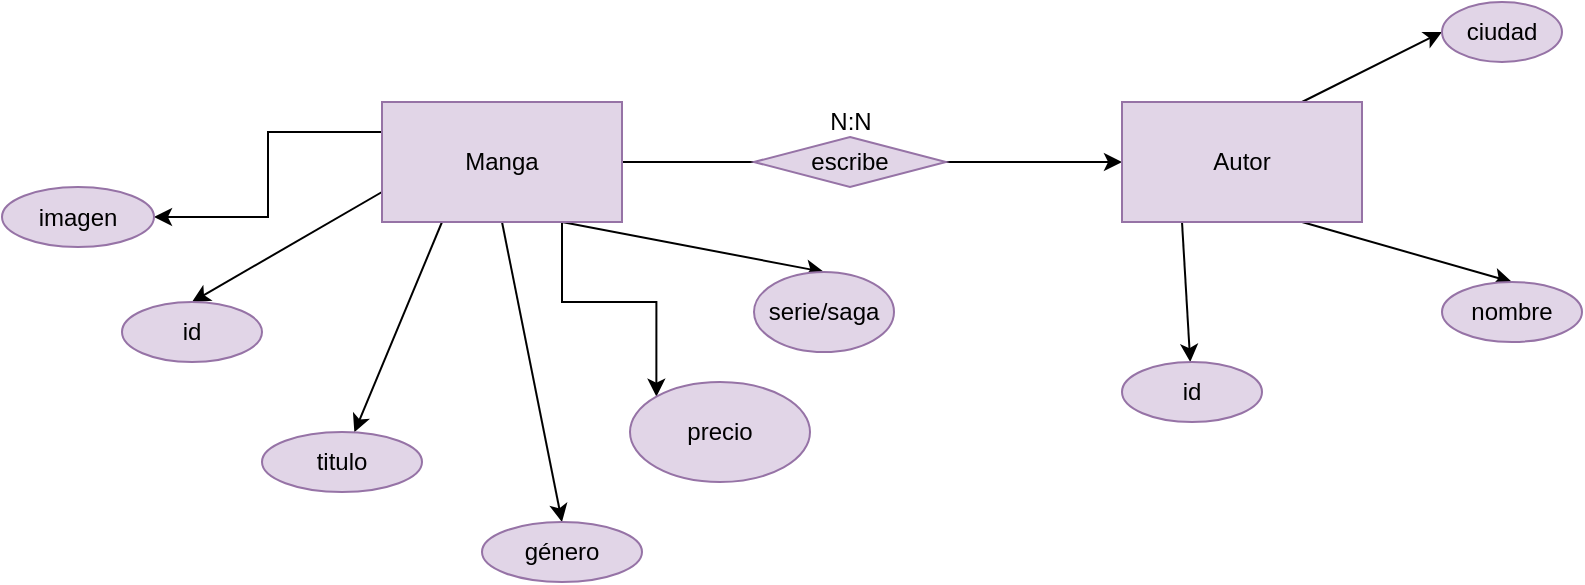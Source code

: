 <mxfile version="15.4.0" type="device"><diagram id="C26A9J33eesyzyVoeMIC" name="Página-1"><mxGraphModel dx="852" dy="486" grid="1" gridSize="10" guides="1" tooltips="1" connect="1" arrows="1" fold="1" page="1" pageScale="1" pageWidth="827" pageHeight="1169" math="0" shadow="0"><root><mxCell id="0"/><mxCell id="1" parent="0"/><mxCell id="KHAd70nO3hJm2-ADLgSc-12" style="edgeStyle=none;rounded=0;orthogonalLoop=1;jettySize=auto;html=1;exitX=0;exitY=0.75;exitDx=0;exitDy=0;entryX=0.5;entryY=0;entryDx=0;entryDy=0;" parent="1" source="KHAd70nO3hJm2-ADLgSc-1" target="KHAd70nO3hJm2-ADLgSc-2" edge="1"><mxGeometry relative="1" as="geometry"/></mxCell><mxCell id="KHAd70nO3hJm2-ADLgSc-13" style="edgeStyle=none;rounded=0;orthogonalLoop=1;jettySize=auto;html=1;exitX=0.25;exitY=1;exitDx=0;exitDy=0;" parent="1" source="KHAd70nO3hJm2-ADLgSc-1" target="KHAd70nO3hJm2-ADLgSc-3" edge="1"><mxGeometry relative="1" as="geometry"/></mxCell><mxCell id="KHAd70nO3hJm2-ADLgSc-14" style="edgeStyle=none;rounded=0;orthogonalLoop=1;jettySize=auto;html=1;exitX=0.5;exitY=1;exitDx=0;exitDy=0;entryX=0.5;entryY=0;entryDx=0;entryDy=0;" parent="1" source="KHAd70nO3hJm2-ADLgSc-1" target="KHAd70nO3hJm2-ADLgSc-4" edge="1"><mxGeometry relative="1" as="geometry"/></mxCell><mxCell id="KHAd70nO3hJm2-ADLgSc-15" style="edgeStyle=none;rounded=0;orthogonalLoop=1;jettySize=auto;html=1;exitX=0.75;exitY=1;exitDx=0;exitDy=0;entryX=0.5;entryY=0;entryDx=0;entryDy=0;" parent="1" source="KHAd70nO3hJm2-ADLgSc-1" target="KHAd70nO3hJm2-ADLgSc-6" edge="1"><mxGeometry relative="1" as="geometry"/></mxCell><mxCell id="KHAd70nO3hJm2-ADLgSc-18" style="edgeStyle=none;rounded=0;orthogonalLoop=1;jettySize=auto;html=1;exitX=1;exitY=0.5;exitDx=0;exitDy=0;entryX=0;entryY=0.5;entryDx=0;entryDy=0;" parent="1" source="KHAd70nO3hJm2-ADLgSc-1" target="KHAd70nO3hJm2-ADLgSc-8" edge="1"><mxGeometry relative="1" as="geometry"/></mxCell><mxCell id="Y0WBxiQT_1WLj4uAKW_w-2" style="edgeStyle=orthogonalEdgeStyle;rounded=0;orthogonalLoop=1;jettySize=auto;html=1;exitX=0.75;exitY=1;exitDx=0;exitDy=0;entryX=0;entryY=0;entryDx=0;entryDy=0;" parent="1" source="KHAd70nO3hJm2-ADLgSc-1" target="Y0WBxiQT_1WLj4uAKW_w-1" edge="1"><mxGeometry relative="1" as="geometry"/></mxCell><mxCell id="bYtpWxCngSrHH4_-Cxeo-2" style="edgeStyle=orthogonalEdgeStyle;rounded=0;orthogonalLoop=1;jettySize=auto;html=1;exitX=0;exitY=0.25;exitDx=0;exitDy=0;" edge="1" parent="1" source="KHAd70nO3hJm2-ADLgSc-1" target="bYtpWxCngSrHH4_-Cxeo-1"><mxGeometry relative="1" as="geometry"/></mxCell><mxCell id="KHAd70nO3hJm2-ADLgSc-1" value="Manga" style="rounded=0;whiteSpace=wrap;html=1;fillColor=#e1d5e7;strokeColor=#9673a6;" parent="1" vertex="1"><mxGeometry x="200" y="90" width="120" height="60" as="geometry"/></mxCell><mxCell id="KHAd70nO3hJm2-ADLgSc-2" value="id" style="ellipse;whiteSpace=wrap;html=1;fillColor=#e1d5e7;strokeColor=#9673a6;" parent="1" vertex="1"><mxGeometry x="70" y="190" width="70" height="30" as="geometry"/></mxCell><mxCell id="KHAd70nO3hJm2-ADLgSc-3" value="titulo" style="ellipse;whiteSpace=wrap;html=1;fillColor=#e1d5e7;strokeColor=#9673a6;" parent="1" vertex="1"><mxGeometry x="140" y="255" width="80" height="30" as="geometry"/></mxCell><mxCell id="KHAd70nO3hJm2-ADLgSc-4" value="género" style="ellipse;whiteSpace=wrap;html=1;fillColor=#e1d5e7;strokeColor=#9673a6;" parent="1" vertex="1"><mxGeometry x="250" y="300" width="80" height="30" as="geometry"/></mxCell><mxCell id="KHAd70nO3hJm2-ADLgSc-6" value="serie/saga" style="ellipse;whiteSpace=wrap;html=1;fillColor=#e1d5e7;strokeColor=#9673a6;" parent="1" vertex="1"><mxGeometry x="386" y="175" width="70" height="40" as="geometry"/></mxCell><mxCell id="KHAd70nO3hJm2-ADLgSc-7" style="edgeStyle=orthogonalEdgeStyle;rounded=0;orthogonalLoop=1;jettySize=auto;html=1;exitX=0.5;exitY=1;exitDx=0;exitDy=0;" parent="1" source="KHAd70nO3hJm2-ADLgSc-6" target="KHAd70nO3hJm2-ADLgSc-6" edge="1"><mxGeometry relative="1" as="geometry"/></mxCell><mxCell id="KHAd70nO3hJm2-ADLgSc-16" style="edgeStyle=none;rounded=0;orthogonalLoop=1;jettySize=auto;html=1;exitX=0.25;exitY=1;exitDx=0;exitDy=0;" parent="1" source="KHAd70nO3hJm2-ADLgSc-8" target="KHAd70nO3hJm2-ADLgSc-9" edge="1"><mxGeometry relative="1" as="geometry"/></mxCell><mxCell id="KHAd70nO3hJm2-ADLgSc-17" style="edgeStyle=none;rounded=0;orthogonalLoop=1;jettySize=auto;html=1;exitX=0.75;exitY=1;exitDx=0;exitDy=0;entryX=0.5;entryY=0;entryDx=0;entryDy=0;" parent="1" source="KHAd70nO3hJm2-ADLgSc-8" target="KHAd70nO3hJm2-ADLgSc-10" edge="1"><mxGeometry relative="1" as="geometry"/></mxCell><mxCell id="KHAd70nO3hJm2-ADLgSc-21" style="edgeStyle=none;rounded=0;orthogonalLoop=1;jettySize=auto;html=1;exitX=0.75;exitY=0;exitDx=0;exitDy=0;entryX=0;entryY=0.5;entryDx=0;entryDy=0;" parent="1" source="KHAd70nO3hJm2-ADLgSc-8" target="KHAd70nO3hJm2-ADLgSc-20" edge="1"><mxGeometry relative="1" as="geometry"/></mxCell><mxCell id="KHAd70nO3hJm2-ADLgSc-8" value="Autor" style="rounded=0;whiteSpace=wrap;html=1;fillColor=#e1d5e7;strokeColor=#9673a6;" parent="1" vertex="1"><mxGeometry x="570" y="90" width="120" height="60" as="geometry"/></mxCell><mxCell id="KHAd70nO3hJm2-ADLgSc-9" value="id" style="ellipse;whiteSpace=wrap;html=1;fillColor=#e1d5e7;strokeColor=#9673a6;" parent="1" vertex="1"><mxGeometry x="570" y="220" width="70" height="30" as="geometry"/></mxCell><mxCell id="KHAd70nO3hJm2-ADLgSc-10" value="nombre" style="ellipse;whiteSpace=wrap;html=1;fillColor=#e1d5e7;strokeColor=#9673a6;" parent="1" vertex="1"><mxGeometry x="730" y="180" width="70" height="30" as="geometry"/></mxCell><mxCell id="KHAd70nO3hJm2-ADLgSc-19" value="N:N" style="text;html=1;align=center;verticalAlign=middle;resizable=0;points=[];autosize=1;strokeColor=none;fillColor=none;" parent="1" vertex="1"><mxGeometry x="414" y="90" width="40" height="20" as="geometry"/></mxCell><mxCell id="KHAd70nO3hJm2-ADLgSc-20" value="ciudad" style="ellipse;whiteSpace=wrap;html=1;fillColor=#e1d5e7;strokeColor=#9673a6;" parent="1" vertex="1"><mxGeometry x="730" y="40" width="60" height="30" as="geometry"/></mxCell><mxCell id="KHAd70nO3hJm2-ADLgSc-22" value="escribe" style="rhombus;whiteSpace=wrap;html=1;fillColor=#e1d5e7;strokeColor=#9673a6;" parent="1" vertex="1"><mxGeometry x="386" y="107.5" width="96" height="25" as="geometry"/></mxCell><mxCell id="Y0WBxiQT_1WLj4uAKW_w-1" value="precio" style="ellipse;whiteSpace=wrap;html=1;fillColor=#e1d5e7;strokeColor=#9673a6;" parent="1" vertex="1"><mxGeometry x="324" y="230" width="90" height="50" as="geometry"/></mxCell><mxCell id="bYtpWxCngSrHH4_-Cxeo-1" value="imagen" style="ellipse;whiteSpace=wrap;html=1;fillColor=#e1d5e7;strokeColor=#9673a6;" vertex="1" parent="1"><mxGeometry x="10" y="132.5" width="76" height="30" as="geometry"/></mxCell></root></mxGraphModel></diagram></mxfile>